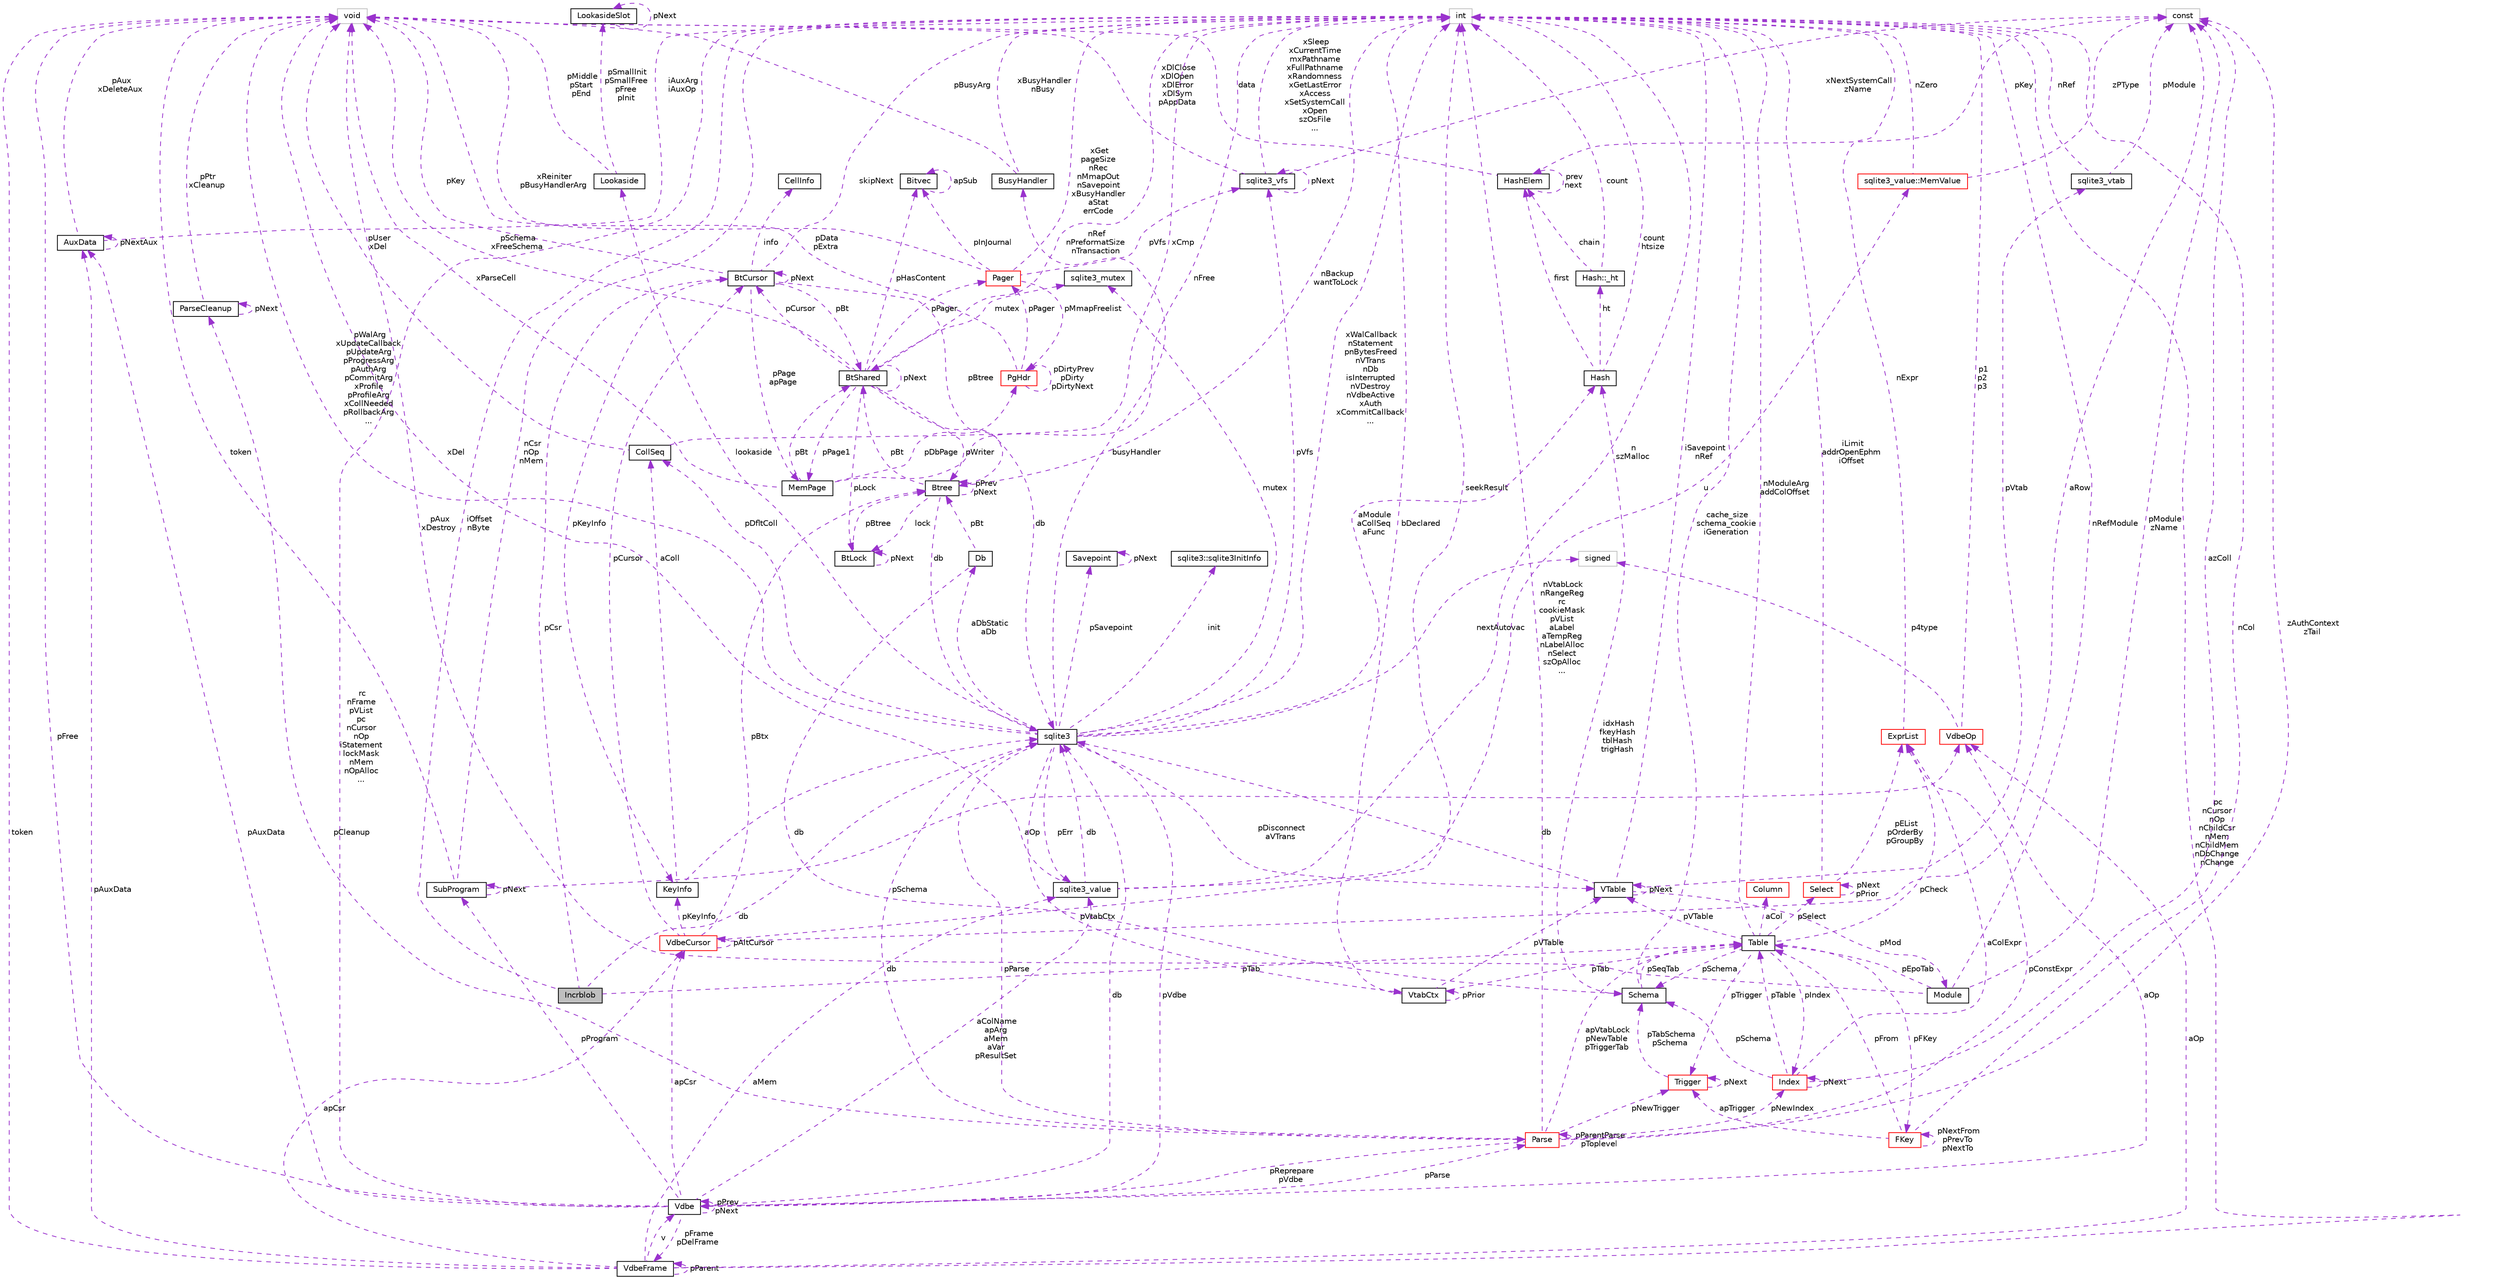 digraph "Incrblob"
{
 // LATEX_PDF_SIZE
  edge [fontname="Helvetica",fontsize="10",labelfontname="Helvetica",labelfontsize="10"];
  node [fontname="Helvetica",fontsize="10",shape=record];
  Node1 [label="Incrblob",height=0.2,width=0.4,color="black", fillcolor="grey75", style="filled", fontcolor="black",tooltip=" "];
  Node2 -> Node1 [dir="back",color="darkorchid3",fontsize="10",style="dashed",label=" pCsr" ,fontname="Helvetica"];
  Node2 [label="BtCursor",height=0.2,width=0.4,color="black", fillcolor="white", style="filled",URL="$structBtCursor.html",tooltip=" "];
  Node2 -> Node2 [dir="back",color="darkorchid3",fontsize="10",style="dashed",label=" pNext" ,fontname="Helvetica"];
  Node3 -> Node2 [dir="back",color="darkorchid3",fontsize="10",style="dashed",label=" info" ,fontname="Helvetica"];
  Node3 [label="CellInfo",height=0.2,width=0.4,color="black", fillcolor="white", style="filled",URL="$structCellInfo.html",tooltip=" "];
  Node4 -> Node2 [dir="back",color="darkorchid3",fontsize="10",style="dashed",label=" pBt" ,fontname="Helvetica"];
  Node4 [label="BtShared",height=0.2,width=0.4,color="black", fillcolor="white", style="filled",URL="$structBtShared.html",tooltip=" "];
  Node2 -> Node4 [dir="back",color="darkorchid3",fontsize="10",style="dashed",label=" pCursor" ,fontname="Helvetica"];
  Node4 -> Node4 [dir="back",color="darkorchid3",fontsize="10",style="dashed",label=" pNext" ,fontname="Helvetica"];
  Node5 -> Node4 [dir="back",color="darkorchid3",fontsize="10",style="dashed",label=" db" ,fontname="Helvetica"];
  Node5 [label="sqlite3",height=0.2,width=0.4,color="black", fillcolor="white", style="filled",URL="$structsqlite3.html",tooltip=" "];
  Node6 -> Node5 [dir="back",color="darkorchid3",fontsize="10",style="dashed",label=" pVdbe" ,fontname="Helvetica"];
  Node6 [label="Vdbe",height=0.2,width=0.4,color="black", fillcolor="white", style="filled",URL="$structVdbe.html",tooltip=" "];
  Node6 -> Node6 [dir="back",color="darkorchid3",fontsize="10",style="dashed",label=" pPrev\npNext" ,fontname="Helvetica"];
  Node5 -> Node6 [dir="back",color="darkorchid3",fontsize="10",style="dashed",label=" db" ,fontname="Helvetica"];
  Node7 -> Node6 [dir="back",color="darkorchid3",fontsize="10",style="dashed",label=" pFree" ,fontname="Helvetica"];
  Node7 [label="void",height=0.2,width=0.4,color="grey75", fillcolor="white", style="filled",tooltip=" "];
  Node8 -> Node6 [dir="back",color="darkorchid3",fontsize="10",style="dashed",label=" aColName\napArg\naMem\naVar\npResultSet" ,fontname="Helvetica"];
  Node8 [label="sqlite3_value",height=0.2,width=0.4,color="black", fillcolor="white", style="filled",URL="$structsqlite3__value.html",tooltip=" "];
  Node5 -> Node8 [dir="back",color="darkorchid3",fontsize="10",style="dashed",label=" db" ,fontname="Helvetica"];
  Node7 -> Node8 [dir="back",color="darkorchid3",fontsize="10",style="dashed",label=" xDel" ,fontname="Helvetica"];
  Node9 -> Node8 [dir="back",color="darkorchid3",fontsize="10",style="dashed",label=" u" ,fontname="Helvetica"];
  Node9 [label="sqlite3_value::MemValue",height=0.2,width=0.4,color="red", fillcolor="white", style="filled",URL="$unionsqlite3__value_1_1MemValue.html",tooltip=" "];
  Node10 -> Node9 [dir="back",color="darkorchid3",fontsize="10",style="dashed",label=" nZero" ,fontname="Helvetica"];
  Node10 [label="int",height=0.2,width=0.4,color="grey75", fillcolor="white", style="filled",tooltip=" "];
  Node11 -> Node9 [dir="back",color="darkorchid3",fontsize="10",style="dashed",label=" zPType" ,fontname="Helvetica"];
  Node11 [label="const",height=0.2,width=0.4,color="grey75", fillcolor="white", style="filled",tooltip=" "];
  Node10 -> Node8 [dir="back",color="darkorchid3",fontsize="10",style="dashed",label=" n\nszMalloc" ,fontname="Helvetica"];
  Node14 -> Node6 [dir="back",color="darkorchid3",fontsize="10",style="dashed",label=" pFrame\npDelFrame" ,fontname="Helvetica"];
  Node14 [label="VdbeFrame",height=0.2,width=0.4,color="black", fillcolor="white", style="filled",URL="$structVdbeFrame.html",tooltip=" "];
  Node6 -> Node14 [dir="back",color="darkorchid3",fontsize="10",style="dashed",label=" v" ,fontname="Helvetica"];
  Node7 -> Node14 [dir="back",color="darkorchid3",fontsize="10",style="dashed",label=" token" ,fontname="Helvetica"];
  Node8 -> Node14 [dir="back",color="darkorchid3",fontsize="10",style="dashed",label=" aMem" ,fontname="Helvetica"];
  Node14 -> Node14 [dir="back",color="darkorchid3",fontsize="10",style="dashed",label=" pParent" ,fontname="Helvetica"];
  Node10 -> Node14 [dir="back",color="darkorchid3",fontsize="10",style="dashed",label=" pc\nnCursor\nnOp\nnChildCsr\nnMem\nnChildMem\nnDbChange\nnChange" ,fontname="Helvetica"];
  Node15 -> Node14 [dir="back",color="darkorchid3",fontsize="10",style="dashed",label=" pAuxData" ,fontname="Helvetica"];
  Node15 [label="AuxData",height=0.2,width=0.4,color="black", fillcolor="white", style="filled",URL="$structAuxData.html",tooltip=" "];
  Node7 -> Node15 [dir="back",color="darkorchid3",fontsize="10",style="dashed",label=" pAux\nxDeleteAux" ,fontname="Helvetica"];
  Node10 -> Node15 [dir="back",color="darkorchid3",fontsize="10",style="dashed",label=" iAuxArg\niAuxOp" ,fontname="Helvetica"];
  Node15 -> Node15 [dir="back",color="darkorchid3",fontsize="10",style="dashed",label=" pNextAux" ,fontname="Helvetica"];
  Node16 -> Node14 [dir="back",color="darkorchid3",fontsize="10",style="dashed",label=" apCsr" ,fontname="Helvetica"];
  Node16 [label="VdbeCursor",height=0.2,width=0.4,color="red", fillcolor="white", style="filled",URL="$structVdbeCursor.html",tooltip=" "];
  Node2 -> Node16 [dir="back",color="darkorchid3",fontsize="10",style="dashed",label=" pCursor" ,fontname="Helvetica"];
  Node10 -> Node16 [dir="back",color="darkorchid3",fontsize="10",style="dashed",label=" seekResult" ,fontname="Helvetica"];
  Node16 -> Node16 [dir="back",color="darkorchid3",fontsize="10",style="dashed",label=" pAltCursor" ,fontname="Helvetica"];
  Node19 -> Node16 [dir="back",color="darkorchid3",fontsize="10",style="dashed",label=" pKeyInfo" ,fontname="Helvetica"];
  Node19 [label="KeyInfo",height=0.2,width=0.4,color="black", fillcolor="white", style="filled",URL="$structKeyInfo.html",tooltip=" "];
  Node5 -> Node19 [dir="back",color="darkorchid3",fontsize="10",style="dashed",label=" db" ,fontname="Helvetica"];
  Node20 -> Node19 [dir="back",color="darkorchid3",fontsize="10",style="dashed",label=" aColl" ,fontname="Helvetica"];
  Node20 [label="CollSeq",height=0.2,width=0.4,color="black", fillcolor="white", style="filled",URL="$structCollSeq.html",tooltip=" "];
  Node7 -> Node20 [dir="back",color="darkorchid3",fontsize="10",style="dashed",label=" pUser\nxDel" ,fontname="Helvetica"];
  Node10 -> Node20 [dir="back",color="darkorchid3",fontsize="10",style="dashed",label=" xCmp" ,fontname="Helvetica"];
  Node32 -> Node16 [dir="back",color="darkorchid3",fontsize="10",style="dashed",label=" pBtx" ,fontname="Helvetica"];
  Node32 [label="Btree",height=0.2,width=0.4,color="black", fillcolor="white", style="filled",URL="$structBtree.html",tooltip=" "];
  Node4 -> Node32 [dir="back",color="darkorchid3",fontsize="10",style="dashed",label=" pBt" ,fontname="Helvetica"];
  Node5 -> Node32 [dir="back",color="darkorchid3",fontsize="10",style="dashed",label=" db" ,fontname="Helvetica"];
  Node33 -> Node32 [dir="back",color="darkorchid3",fontsize="10",style="dashed",label=" lock" ,fontname="Helvetica"];
  Node33 [label="BtLock",height=0.2,width=0.4,color="black", fillcolor="white", style="filled",URL="$structBtLock.html",tooltip=" "];
  Node33 -> Node33 [dir="back",color="darkorchid3",fontsize="10",style="dashed",label=" pNext" ,fontname="Helvetica"];
  Node32 -> Node33 [dir="back",color="darkorchid3",fontsize="10",style="dashed",label=" pBtree" ,fontname="Helvetica"];
  Node10 -> Node32 [dir="back",color="darkorchid3",fontsize="10",style="dashed",label=" nBackup\nwantToLock" ,fontname="Helvetica"];
  Node32 -> Node32 [dir="back",color="darkorchid3",fontsize="10",style="dashed",label=" pPrev\npNext" ,fontname="Helvetica"];
  Node11 -> Node16 [dir="back",color="darkorchid3",fontsize="10",style="dashed",label=" aRow" ,fontname="Helvetica"];
  Node34 -> Node14 [dir="back",color="darkorchid3",fontsize="10",style="dashed",label=" aOp" ,fontname="Helvetica"];
  Node34 [label="VdbeOp",height=0.2,width=0.4,color="red", fillcolor="white", style="filled",URL="$structVdbeOp.html",tooltip=" "];
  Node10 -> Node34 [dir="back",color="darkorchid3",fontsize="10",style="dashed",label=" p1\np2\np3" ,fontname="Helvetica"];
  Node67 -> Node34 [dir="back",color="darkorchid3",fontsize="10",style="dashed",label=" p4type" ,fontname="Helvetica"];
  Node67 [label="signed",height=0.2,width=0.4,color="grey75", fillcolor="white", style="filled",tooltip=" "];
  Node10 -> Node6 [dir="back",color="darkorchid3",fontsize="10",style="dashed",label=" rc\nnFrame\npVList\npc\nnCursor\nnOp\niStatement\nlockMask\nnMem\nnOpAlloc\n..." ,fontname="Helvetica"];
  Node15 -> Node6 [dir="back",color="darkorchid3",fontsize="10",style="dashed",label=" pAuxData" ,fontname="Helvetica"];
  Node65 -> Node6 [dir="back",color="darkorchid3",fontsize="10",style="dashed",label=" pProgram" ,fontname="Helvetica"];
  Node65 [label="SubProgram",height=0.2,width=0.4,color="black", fillcolor="white", style="filled",URL="$structSubProgram.html",tooltip=" "];
  Node7 -> Node65 [dir="back",color="darkorchid3",fontsize="10",style="dashed",label=" token" ,fontname="Helvetica"];
  Node10 -> Node65 [dir="back",color="darkorchid3",fontsize="10",style="dashed",label=" nCsr\nnOp\nnMem" ,fontname="Helvetica"];
  Node65 -> Node65 [dir="back",color="darkorchid3",fontsize="10",style="dashed",label=" pNext" ,fontname="Helvetica"];
  Node34 -> Node65 [dir="back",color="darkorchid3",fontsize="10",style="dashed",label=" aOp" ,fontname="Helvetica"];
  Node16 -> Node6 [dir="back",color="darkorchid3",fontsize="10",style="dashed",label=" apCsr" ,fontname="Helvetica"];
  Node68 -> Node6 [dir="back",color="darkorchid3",fontsize="10",style="dashed",label=" pParse" ,fontname="Helvetica"];
  Node68 [label="Parse",height=0.2,width=0.4,color="red", fillcolor="white", style="filled",URL="$structParse.html",tooltip=" "];
  Node6 -> Node68 [dir="back",color="darkorchid3",fontsize="10",style="dashed",label=" pReprepare\npVdbe" ,fontname="Helvetica"];
  Node5 -> Node68 [dir="back",color="darkorchid3",fontsize="10",style="dashed",label=" db" ,fontname="Helvetica"];
  Node69 -> Node68 [dir="back",color="darkorchid3",fontsize="10",style="dashed",label=" pCleanup" ,fontname="Helvetica"];
  Node69 [label="ParseCleanup",height=0.2,width=0.4,color="black", fillcolor="white", style="filled",URL="$structParseCleanup.html",tooltip=" "];
  Node69 -> Node69 [dir="back",color="darkorchid3",fontsize="10",style="dashed",label=" pNext" ,fontname="Helvetica"];
  Node7 -> Node69 [dir="back",color="darkorchid3",fontsize="10",style="dashed",label=" pPtr\nxCleanup" ,fontname="Helvetica"];
  Node10 -> Node68 [dir="back",color="darkorchid3",fontsize="10",style="dashed",label=" nVtabLock\nnRangeReg\nrc\ncookieMask\npVList\naLabel\naTempReg\nnLabelAlloc\nnSelect\nszOpAlloc\n..." ,fontname="Helvetica"];
  Node38 -> Node68 [dir="back",color="darkorchid3",fontsize="10",style="dashed",label=" apVtabLock\npNewTable\npTriggerTab" ,fontname="Helvetica"];
  Node38 [label="Table",height=0.2,width=0.4,color="black", fillcolor="white", style="filled",URL="$structTable.html",tooltip=" "];
  Node39 -> Node38 [dir="back",color="darkorchid3",fontsize="10",style="dashed",label=" pSchema" ,fontname="Helvetica"];
  Node39 [label="Schema",height=0.2,width=0.4,color="black", fillcolor="white", style="filled",URL="$structSchema.html",tooltip=" "];
  Node10 -> Node39 [dir="back",color="darkorchid3",fontsize="10",style="dashed",label=" cache_size\nschema_cookie\niGeneration" ,fontname="Helvetica"];
  Node38 -> Node39 [dir="back",color="darkorchid3",fontsize="10",style="dashed",label=" pSeqTab" ,fontname="Helvetica"];
  Node40 -> Node39 [dir="back",color="darkorchid3",fontsize="10",style="dashed",label=" idxHash\nfkeyHash\ntblHash\ntrigHash" ,fontname="Helvetica"];
  Node40 [label="Hash",height=0.2,width=0.4,color="black", fillcolor="white", style="filled",URL="$structHash.html",tooltip=" "];
  Node41 -> Node40 [dir="back",color="darkorchid3",fontsize="10",style="dashed",label=" ht" ,fontname="Helvetica"];
  Node41 [label="Hash::_ht",height=0.2,width=0.4,color="black", fillcolor="white", style="filled",URL="$structHash_1_1__ht.html",tooltip=" "];
  Node10 -> Node41 [dir="back",color="darkorchid3",fontsize="10",style="dashed",label=" count" ,fontname="Helvetica"];
  Node42 -> Node41 [dir="back",color="darkorchid3",fontsize="10",style="dashed",label=" chain" ,fontname="Helvetica"];
  Node42 [label="HashElem",height=0.2,width=0.4,color="black", fillcolor="white", style="filled",URL="$structHashElem.html",tooltip=" "];
  Node7 -> Node42 [dir="back",color="darkorchid3",fontsize="10",style="dashed",label=" data" ,fontname="Helvetica"];
  Node42 -> Node42 [dir="back",color="darkorchid3",fontsize="10",style="dashed",label=" prev\nnext" ,fontname="Helvetica"];
  Node11 -> Node42 [dir="back",color="darkorchid3",fontsize="10",style="dashed",label=" pKey" ,fontname="Helvetica"];
  Node10 -> Node40 [dir="back",color="darkorchid3",fontsize="10",style="dashed",label=" count\nhtsize" ,fontname="Helvetica"];
  Node42 -> Node40 [dir="back",color="darkorchid3",fontsize="10",style="dashed",label=" first" ,fontname="Helvetica"];
  Node43 -> Node38 [dir="back",color="darkorchid3",fontsize="10",style="dashed",label=" aCol" ,fontname="Helvetica"];
  Node43 [label="Column",height=0.2,width=0.4,color="red", fillcolor="white", style="filled",URL="$structColumn.html",tooltip=" "];
  Node60 -> Node38 [dir="back",color="darkorchid3",fontsize="10",style="dashed",label=" pFKey" ,fontname="Helvetica"];
  Node60 [label="FKey",height=0.2,width=0.4,color="red", fillcolor="white", style="filled",URL="$structFKey.html",tooltip=" "];
  Node60 -> Node60 [dir="back",color="darkorchid3",fontsize="10",style="dashed",label=" pNextFrom\npPrevTo\npNextTo" ,fontname="Helvetica"];
  Node10 -> Node60 [dir="back",color="darkorchid3",fontsize="10",style="dashed",label=" nCol" ,fontname="Helvetica"];
  Node38 -> Node60 [dir="back",color="darkorchid3",fontsize="10",style="dashed",label=" pFrom" ,fontname="Helvetica"];
  Node62 -> Node60 [dir="back",color="darkorchid3",fontsize="10",style="dashed",label=" apTrigger" ,fontname="Helvetica"];
  Node62 [label="Trigger",height=0.2,width=0.4,color="red", fillcolor="white", style="filled",URL="$structTrigger.html",tooltip=" "];
  Node39 -> Node62 [dir="back",color="darkorchid3",fontsize="10",style="dashed",label=" pTabSchema\npSchema" ,fontname="Helvetica"];
  Node62 -> Node62 [dir="back",color="darkorchid3",fontsize="10",style="dashed",label=" pNext" ,fontname="Helvetica"];
  Node36 -> Node38 [dir="back",color="darkorchid3",fontsize="10",style="dashed",label=" pVTable" ,fontname="Helvetica"];
  Node36 [label="VTable",height=0.2,width=0.4,color="black", fillcolor="white", style="filled",URL="$structVTable.html",tooltip=" "];
  Node5 -> Node36 [dir="back",color="darkorchid3",fontsize="10",style="dashed",label=" db" ,fontname="Helvetica"];
  Node36 -> Node36 [dir="back",color="darkorchid3",fontsize="10",style="dashed",label=" pNext" ,fontname="Helvetica"];
  Node10 -> Node36 [dir="back",color="darkorchid3",fontsize="10",style="dashed",label=" iSavepoint\nnRef" ,fontname="Helvetica"];
  Node37 -> Node36 [dir="back",color="darkorchid3",fontsize="10",style="dashed",label=" pMod" ,fontname="Helvetica"];
  Node37 [label="Module",height=0.2,width=0.4,color="black", fillcolor="white", style="filled",URL="$structModule.html",tooltip=" "];
  Node7 -> Node37 [dir="back",color="darkorchid3",fontsize="10",style="dashed",label=" pAux\nxDestroy" ,fontname="Helvetica"];
  Node10 -> Node37 [dir="back",color="darkorchid3",fontsize="10",style="dashed",label=" nRefModule" ,fontname="Helvetica"];
  Node38 -> Node37 [dir="back",color="darkorchid3",fontsize="10",style="dashed",label=" pEpoTab" ,fontname="Helvetica"];
  Node11 -> Node37 [dir="back",color="darkorchid3",fontsize="10",style="dashed",label=" pModule\nzName" ,fontname="Helvetica"];
  Node18 -> Node36 [dir="back",color="darkorchid3",fontsize="10",style="dashed",label=" pVtab" ,fontname="Helvetica"];
  Node18 [label="sqlite3_vtab",height=0.2,width=0.4,color="black", fillcolor="white", style="filled",URL="$structsqlite3__vtab.html",tooltip=" "];
  Node10 -> Node18 [dir="back",color="darkorchid3",fontsize="10",style="dashed",label=" nRef" ,fontname="Helvetica"];
  Node11 -> Node18 [dir="back",color="darkorchid3",fontsize="10",style="dashed",label=" pModule" ,fontname="Helvetica"];
  Node10 -> Node38 [dir="back",color="darkorchid3",fontsize="10",style="dashed",label=" nModuleArg\naddColOffset" ,fontname="Helvetica"];
  Node62 -> Node38 [dir="back",color="darkorchid3",fontsize="10",style="dashed",label=" pTrigger" ,fontname="Helvetica"];
  Node50 -> Node38 [dir="back",color="darkorchid3",fontsize="10",style="dashed",label=" pSelect" ,fontname="Helvetica"];
  Node50 [label="Select",height=0.2,width=0.4,color="red", fillcolor="white", style="filled",URL="$structSelect.html",tooltip=" "];
  Node10 -> Node50 [dir="back",color="darkorchid3",fontsize="10",style="dashed",label=" iLimit\naddrOpenEphm\niOffset" ,fontname="Helvetica"];
  Node50 -> Node50 [dir="back",color="darkorchid3",fontsize="10",style="dashed",label=" pNext\npPrior" ,fontname="Helvetica"];
  Node48 -> Node50 [dir="back",color="darkorchid3",fontsize="10",style="dashed",label=" pEList\npOrderBy\npGroupBy" ,fontname="Helvetica"];
  Node48 [label="ExprList",height=0.2,width=0.4,color="red", fillcolor="white", style="filled",URL="$structExprList.html",tooltip=" "];
  Node10 -> Node48 [dir="back",color="darkorchid3",fontsize="10",style="dashed",label=" nExpr" ,fontname="Helvetica"];
  Node48 -> Node38 [dir="back",color="darkorchid3",fontsize="10",style="dashed",label=" pCheck" ,fontname="Helvetica"];
  Node58 -> Node38 [dir="back",color="darkorchid3",fontsize="10",style="dashed",label=" pIndex" ,fontname="Helvetica"];
  Node58 [label="Index",height=0.2,width=0.4,color="red", fillcolor="white", style="filled",URL="$structIndex.html",tooltip=" "];
  Node39 -> Node58 [dir="back",color="darkorchid3",fontsize="10",style="dashed",label=" pSchema" ,fontname="Helvetica"];
  Node38 -> Node58 [dir="back",color="darkorchid3",fontsize="10",style="dashed",label=" pTable" ,fontname="Helvetica"];
  Node48 -> Node58 [dir="back",color="darkorchid3",fontsize="10",style="dashed",label=" aColExpr" ,fontname="Helvetica"];
  Node11 -> Node58 [dir="back",color="darkorchid3",fontsize="10",style="dashed",label=" azColl" ,fontname="Helvetica"];
  Node58 -> Node58 [dir="back",color="darkorchid3",fontsize="10",style="dashed",label=" pNext" ,fontname="Helvetica"];
  Node62 -> Node68 [dir="back",color="darkorchid3",fontsize="10",style="dashed",label=" pNewTrigger" ,fontname="Helvetica"];
  Node58 -> Node68 [dir="back",color="darkorchid3",fontsize="10",style="dashed",label=" pNewIndex" ,fontname="Helvetica"];
  Node11 -> Node68 [dir="back",color="darkorchid3",fontsize="10",style="dashed",label=" zAuthContext\nzTail" ,fontname="Helvetica"];
  Node48 -> Node68 [dir="back",color="darkorchid3",fontsize="10",style="dashed",label=" pConstExpr" ,fontname="Helvetica"];
  Node68 -> Node68 [dir="back",color="darkorchid3",fontsize="10",style="dashed",label=" pParentParse\npToplevel" ,fontname="Helvetica"];
  Node34 -> Node6 [dir="back",color="darkorchid3",fontsize="10",style="dashed",label=" aOp" ,fontname="Helvetica"];
  Node89 -> Node5 [dir="back",color="darkorchid3",fontsize="10",style="dashed",label=" pSavepoint" ,fontname="Helvetica"];
  Node89 [label="Savepoint",height=0.2,width=0.4,color="black", fillcolor="white", style="filled",URL="$structSavepoint.html",tooltip=" "];
  Node89 -> Node89 [dir="back",color="darkorchid3",fontsize="10",style="dashed",label=" pNext" ,fontname="Helvetica"];
  Node7 -> Node5 [dir="back",color="darkorchid3",fontsize="10",style="dashed",label=" pWalArg\nxUpdateCallback\npUpdateArg\npProgressArg\npAuthArg\npCommitArg\nxProfile\npProfileArg\nxCollNeeded\npRollbackArg\n..." ,fontname="Helvetica"];
  Node90 -> Node5 [dir="back",color="darkorchid3",fontsize="10",style="dashed",label=" lookaside" ,fontname="Helvetica"];
  Node90 [label="Lookaside",height=0.2,width=0.4,color="black", fillcolor="white", style="filled",URL="$structLookaside.html",tooltip=" "];
  Node7 -> Node90 [dir="back",color="darkorchid3",fontsize="10",style="dashed",label=" pMiddle\npStart\npEnd" ,fontname="Helvetica"];
  Node91 -> Node90 [dir="back",color="darkorchid3",fontsize="10",style="dashed",label=" pSmallInit\npSmallFree\npFree\npInit" ,fontname="Helvetica"];
  Node91 [label="LookasideSlot",height=0.2,width=0.4,color="black", fillcolor="white", style="filled",URL="$structLookasideSlot.html",tooltip=" "];
  Node91 -> Node91 [dir="back",color="darkorchid3",fontsize="10",style="dashed",label=" pNext" ,fontname="Helvetica"];
  Node8 -> Node5 [dir="back",color="darkorchid3",fontsize="10",style="dashed",label=" pErr" ,fontname="Helvetica"];
  Node92 -> Node5 [dir="back",color="darkorchid3",fontsize="10",style="dashed",label=" mutex" ,fontname="Helvetica"];
  Node92 [label="sqlite3_mutex",height=0.2,width=0.4,color="black", fillcolor="white", style="filled",URL="$structsqlite3__mutex.html",tooltip=" "];
  Node93 -> Node5 [dir="back",color="darkorchid3",fontsize="10",style="dashed",label=" pVfs" ,fontname="Helvetica"];
  Node93 [label="sqlite3_vfs",height=0.2,width=0.4,color="black", fillcolor="white", style="filled",URL="$structsqlite3__vfs.html",tooltip=" "];
  Node7 -> Node93 [dir="back",color="darkorchid3",fontsize="10",style="dashed",label=" xDlClose\nxDlOpen\nxDlError\nxDlSym\npAppData" ,fontname="Helvetica"];
  Node93 -> Node93 [dir="back",color="darkorchid3",fontsize="10",style="dashed",label=" pNext" ,fontname="Helvetica"];
  Node10 -> Node93 [dir="back",color="darkorchid3",fontsize="10",style="dashed",label=" xSleep\nxCurrentTime\nmxPathname\nxFullPathname\nxRandomness\nxGetLastError\nxAccess\nxSetSystemCall\nxOpen\nszOsFile\n..." ,fontname="Helvetica"];
  Node11 -> Node93 [dir="back",color="darkorchid3",fontsize="10",style="dashed",label=" xNextSystemCall\nzName" ,fontname="Helvetica"];
  Node94 -> Node5 [dir="back",color="darkorchid3",fontsize="10",style="dashed",label=" init" ,fontname="Helvetica"];
  Node94 [label="sqlite3::sqlite3InitInfo",height=0.2,width=0.4,color="black", fillcolor="white", style="filled",URL="$structsqlite3_1_1sqlite3InitInfo.html",tooltip=" "];
  Node95 -> Node5 [dir="back",color="darkorchid3",fontsize="10",style="dashed",label=" busyHandler" ,fontname="Helvetica"];
  Node95 [label="BusyHandler",height=0.2,width=0.4,color="black", fillcolor="white", style="filled",URL="$structBusyHandler.html",tooltip=" "];
  Node7 -> Node95 [dir="back",color="darkorchid3",fontsize="10",style="dashed",label=" pBusyArg" ,fontname="Helvetica"];
  Node10 -> Node95 [dir="back",color="darkorchid3",fontsize="10",style="dashed",label=" xBusyHandler\nnBusy" ,fontname="Helvetica"];
  Node96 -> Node5 [dir="back",color="darkorchid3",fontsize="10",style="dashed",label=" pVtabCtx" ,fontname="Helvetica"];
  Node96 [label="VtabCtx",height=0.2,width=0.4,color="black", fillcolor="white", style="filled",URL="$structVtabCtx.html",tooltip=" "];
  Node96 -> Node96 [dir="back",color="darkorchid3",fontsize="10",style="dashed",label=" pPrior" ,fontname="Helvetica"];
  Node10 -> Node96 [dir="back",color="darkorchid3",fontsize="10",style="dashed",label=" bDeclared" ,fontname="Helvetica"];
  Node36 -> Node96 [dir="back",color="darkorchid3",fontsize="10",style="dashed",label=" pVTable" ,fontname="Helvetica"];
  Node38 -> Node96 [dir="back",color="darkorchid3",fontsize="10",style="dashed",label=" pTab" ,fontname="Helvetica"];
  Node20 -> Node5 [dir="back",color="darkorchid3",fontsize="10",style="dashed",label=" pDfltColl" ,fontname="Helvetica"];
  Node36 -> Node5 [dir="back",color="darkorchid3",fontsize="10",style="dashed",label=" pDisconnect\naVTrans" ,fontname="Helvetica"];
  Node10 -> Node5 [dir="back",color="darkorchid3",fontsize="10",style="dashed",label=" xWalCallback\nnStatement\npnBytesFreed\nnVTrans\nnDb\nisInterrupted\nnVDestroy\nnVdbeActive\nxAuth\nxCommitCallback\n..." ,fontname="Helvetica"];
  Node67 -> Node5 [dir="back",color="darkorchid3",fontsize="10",style="dashed",label=" nextAutovac" ,fontname="Helvetica"];
  Node97 -> Node5 [dir="back",color="darkorchid3",fontsize="10",style="dashed",label=" aDbStatic\naDb" ,fontname="Helvetica"];
  Node97 [label="Db",height=0.2,width=0.4,color="black", fillcolor="white", style="filled",URL="$structDb.html",tooltip=" "];
  Node39 -> Node97 [dir="back",color="darkorchid3",fontsize="10",style="dashed",label=" pSchema" ,fontname="Helvetica"];
  Node32 -> Node97 [dir="back",color="darkorchid3",fontsize="10",style="dashed",label=" pBt" ,fontname="Helvetica"];
  Node40 -> Node5 [dir="back",color="darkorchid3",fontsize="10",style="dashed",label=" aModule\naCollSeq\naFunc" ,fontname="Helvetica"];
  Node68 -> Node5 [dir="back",color="darkorchid3",fontsize="10",style="dashed",label=" pParse" ,fontname="Helvetica"];
  Node98 -> Node4 [dir="back",color="darkorchid3",fontsize="10",style="dashed",label=" pHasContent" ,fontname="Helvetica"];
  Node98 [label="Bitvec",height=0.2,width=0.4,color="black", fillcolor="white", style="filled",URL="$structBitvec.html",tooltip=" "];
  Node98 -> Node98 [dir="back",color="darkorchid3",fontsize="10",style="dashed",label=" apSub" ,fontname="Helvetica"];
  Node7 -> Node4 [dir="back",color="darkorchid3",fontsize="10",style="dashed",label=" pSchema\nxFreeSchema" ,fontname="Helvetica"];
  Node92 -> Node4 [dir="back",color="darkorchid3",fontsize="10",style="dashed",label=" mutex" ,fontname="Helvetica"];
  Node33 -> Node4 [dir="back",color="darkorchid3",fontsize="10",style="dashed",label=" pLock" ,fontname="Helvetica"];
  Node99 -> Node4 [dir="back",color="darkorchid3",fontsize="10",style="dashed",label=" pPage1" ,fontname="Helvetica"];
  Node99 [label="MemPage",height=0.2,width=0.4,color="black", fillcolor="white", style="filled",URL="$structMemPage.html",tooltip=" "];
  Node4 -> Node99 [dir="back",color="darkorchid3",fontsize="10",style="dashed",label=" pBt" ,fontname="Helvetica"];
  Node7 -> Node99 [dir="back",color="darkorchid3",fontsize="10",style="dashed",label=" xParseCell" ,fontname="Helvetica"];
  Node10 -> Node99 [dir="back",color="darkorchid3",fontsize="10",style="dashed",label=" nFree" ,fontname="Helvetica"];
  Node100 -> Node99 [dir="back",color="darkorchid3",fontsize="10",style="dashed",label=" pDbPage" ,fontname="Helvetica"];
  Node100 [label="PgHdr",height=0.2,width=0.4,color="red", fillcolor="white", style="filled",URL="$structPgHdr.html",tooltip=" "];
  Node7 -> Node100 [dir="back",color="darkorchid3",fontsize="10",style="dashed",label=" pData\npExtra" ,fontname="Helvetica"];
  Node100 -> Node100 [dir="back",color="darkorchid3",fontsize="10",style="dashed",label=" pDirtyPrev\npDirty\npDirtyNext" ,fontname="Helvetica"];
  Node103 -> Node100 [dir="back",color="darkorchid3",fontsize="10",style="dashed",label=" pPager" ,fontname="Helvetica"];
  Node103 [label="Pager",height=0.2,width=0.4,color="red", fillcolor="white", style="filled",URL="$structPager.html",tooltip=" "];
  Node7 -> Node103 [dir="back",color="darkorchid3",fontsize="10",style="dashed",label=" xReiniter\npBusyHandlerArg" ,fontname="Helvetica"];
  Node98 -> Node103 [dir="back",color="darkorchid3",fontsize="10",style="dashed",label=" pInJournal" ,fontname="Helvetica"];
  Node93 -> Node103 [dir="back",color="darkorchid3",fontsize="10",style="dashed",label=" pVfs" ,fontname="Helvetica"];
  Node10 -> Node103 [dir="back",color="darkorchid3",fontsize="10",style="dashed",label=" xGet\npageSize\nnRec\nnMmapOut\nnSavepoint\nxBusyHandler\naStat\nerrCode" ,fontname="Helvetica"];
  Node100 -> Node103 [dir="back",color="darkorchid3",fontsize="10",style="dashed",label=" pMmapFreelist" ,fontname="Helvetica"];
  Node10 -> Node4 [dir="back",color="darkorchid3",fontsize="10",style="dashed",label=" nRef\nnPreformatSize\nnTransaction" ,fontname="Helvetica"];
  Node32 -> Node4 [dir="back",color="darkorchid3",fontsize="10",style="dashed",label=" pWriter" ,fontname="Helvetica"];
  Node103 -> Node4 [dir="back",color="darkorchid3",fontsize="10",style="dashed",label=" pPager" ,fontname="Helvetica"];
  Node7 -> Node2 [dir="back",color="darkorchid3",fontsize="10",style="dashed",label=" pKey" ,fontname="Helvetica"];
  Node99 -> Node2 [dir="back",color="darkorchid3",fontsize="10",style="dashed",label=" pPage\napPage" ,fontname="Helvetica"];
  Node10 -> Node2 [dir="back",color="darkorchid3",fontsize="10",style="dashed",label=" skipNext" ,fontname="Helvetica"];
  Node19 -> Node2 [dir="back",color="darkorchid3",fontsize="10",style="dashed",label=" pKeyInfo" ,fontname="Helvetica"];
  Node32 -> Node2 [dir="back",color="darkorchid3",fontsize="10",style="dashed",label=" pBtree" ,fontname="Helvetica"];
  Node5 -> Node1 [dir="back",color="darkorchid3",fontsize="10",style="dashed",label=" db" ,fontname="Helvetica"];
  Node10 -> Node1 [dir="back",color="darkorchid3",fontsize="10",style="dashed",label=" iOffset\nnByte" ,fontname="Helvetica"];
  Node38 -> Node1 [dir="back",color="darkorchid3",fontsize="10",style="dashed",label=" pTab" ,fontname="Helvetica"];
}
